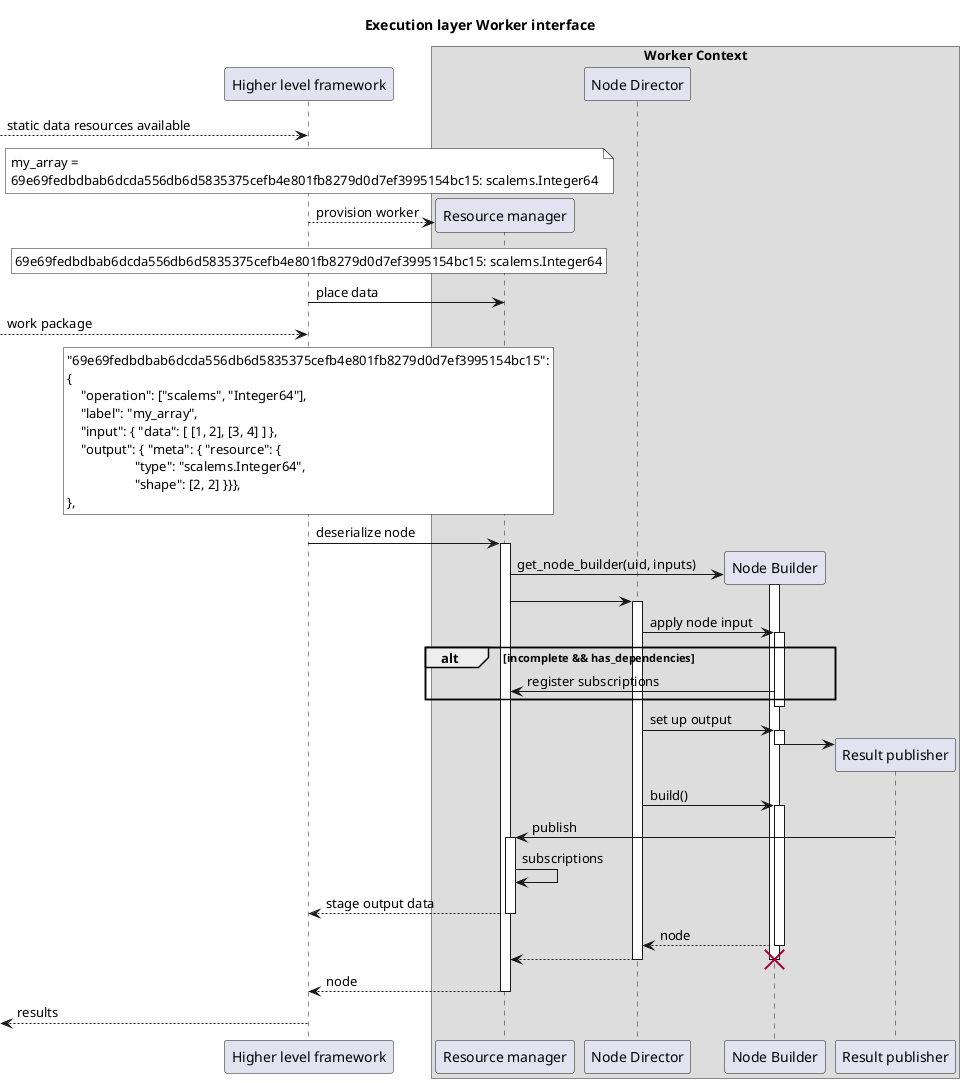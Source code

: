 @startuml
title Execution layer Worker interface

participant "Higher level framework" as framework

box "Worker Context"
participant "Resource manager" as context
participant "Node Director" as node_director
participant "Node Builder" as node_builder
participant "Result publisher" as publisher
end box

--> framework: static data resources available
   note over framework #FFFFFF
   my_array =
   69e69fedbdbab6dcda556db6d5835375cefb4e801fb8279d0d7ef3995154bc15: scalems.Integer64
   endnote

   framework --> context **: provision worker

   rnote over framework #FFFFFF
   69e69fedbdbab6dcda556db6d5835375cefb4e801fb8279d0d7ef3995154bc15: scalems.Integer64
   endrnote

   framework -> context: place data

--> framework: work package

    rnote over framework #FFFFFF
    "69e69fedbdbab6dcda556db6d5835375cefb4e801fb8279d0d7ef3995154bc15":
    {
        "operation": ["scalems", "Integer64"],
        "label": "my_array",
        "input": { "data": [ [1, 2], [3, 4] ] },
        "output": { "meta": { "resource": {
                        "type": "scalems.Integer64",
                        "shape": [2, 2] }}},
    },
    endrnote


   framework -> context ++: deserialize node


    context -> node_builder **: get_node_builder(uid, inputs)
    activate node_builder
    context -> node_director ++

    node_director -> node_builder: apply node input
    activate node_builder

    alt incomplete && has_dependencies
        node_builder -> context: register subscriptions
    end
    deactivate node_builder

    node_director -> node_builder ++: set up output
    node_builder -> publisher **
    deactivate node_builder

    node_director -> node_builder ++: build()

    publisher -> context: publish
    activate context
    context -> context: subscriptions
    framework <-- context: stage output data
    deactivate context
    deactivate publisher

    node_director <-- node_builder --: node
    context <-- node_director --
    destroy node_builder
    framework <-- context: node
    deactivate context

    [<-- framework: results

@enduml
